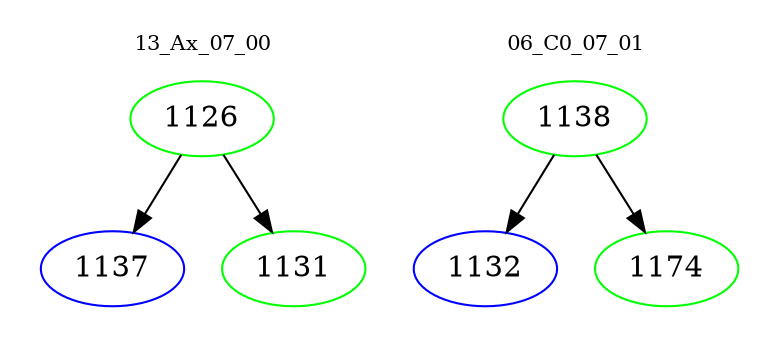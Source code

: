 digraph{
subgraph cluster_0 {
color = white
label = "13_Ax_07_00";
fontsize=10;
T0_1126 [label="1126", color="green"]
T0_1126 -> T0_1137 [color="black"]
T0_1137 [label="1137", color="blue"]
T0_1126 -> T0_1131 [color="black"]
T0_1131 [label="1131", color="green"]
}
subgraph cluster_1 {
color = white
label = "06_C0_07_01";
fontsize=10;
T1_1138 [label="1138", color="green"]
T1_1138 -> T1_1132 [color="black"]
T1_1132 [label="1132", color="blue"]
T1_1138 -> T1_1174 [color="black"]
T1_1174 [label="1174", color="green"]
}
}
